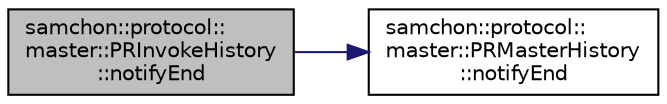 digraph "samchon::protocol::master::PRInvokeHistory::notifyEnd"
{
  edge [fontname="Helvetica",fontsize="10",labelfontname="Helvetica",labelfontsize="10"];
  node [fontname="Helvetica",fontsize="10",shape=record];
  rankdir="LR";
  Node1 [label="samchon::protocol::\lmaster::PRInvokeHistory\l::notifyEnd",height=0.2,width=0.4,color="black", fillcolor="grey75", style="filled", fontcolor="black"];
  Node1 -> Node2 [color="midnightblue",fontsize="10",style="solid",fontname="Helvetica"];
  Node2 [label="samchon::protocol::\lmaster::PRMasterHistory\l::notifyEnd",height=0.2,width=0.4,color="black", fillcolor="white", style="filled",URL="$df/d18/classsamchon_1_1protocol_1_1master_1_1PRMasterHistory.html#a3c5315b925cb1a3f30ce533ce9201b44",tooltip="Notify end of the process. "];
}
